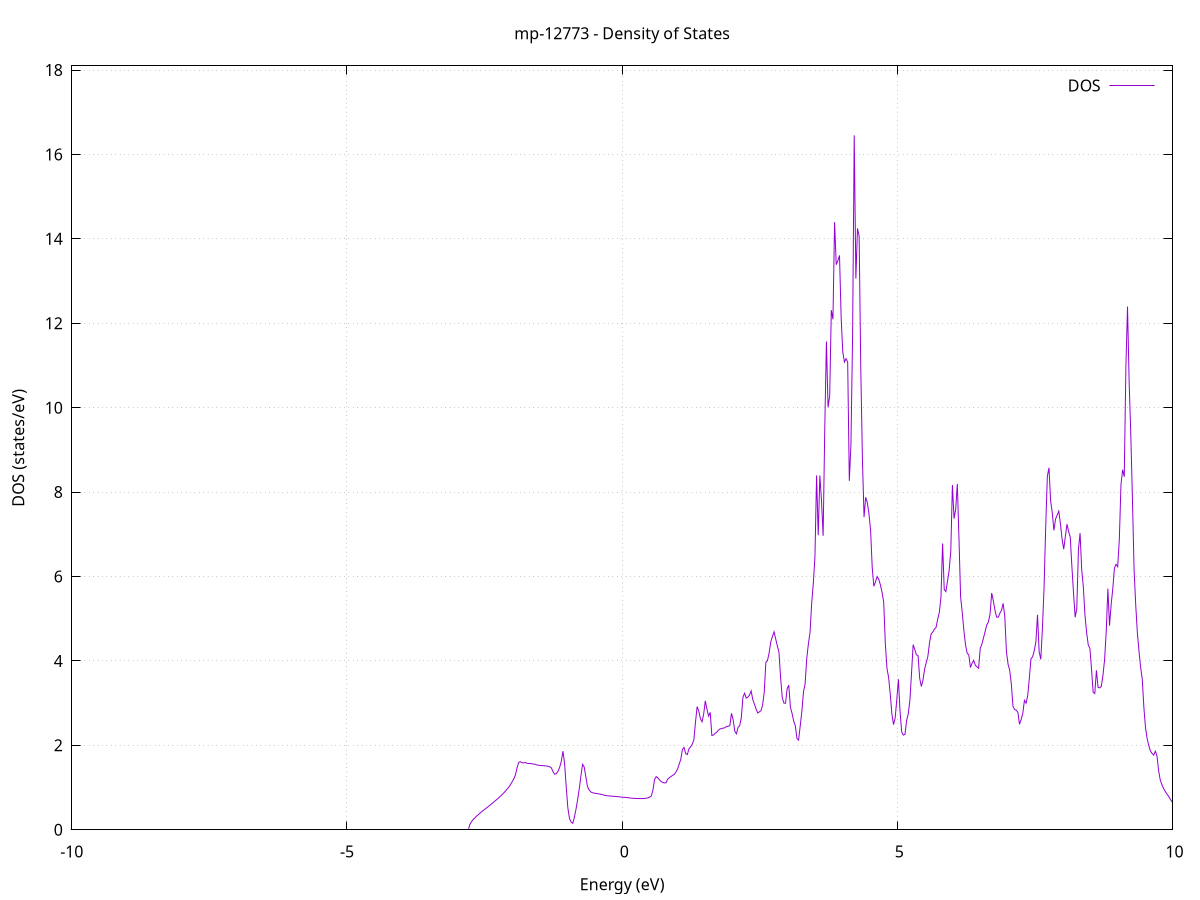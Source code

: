 set title 'mp-12773 - Density of States'
set xlabel 'Energy (eV)'
set ylabel 'DOS (states/eV)'
set grid
set xrange [-10:10]
set yrange [0:18.098]
set xzeroaxis lt -1
set terminal png size 800,600
set output 'mp-12773_dos_gnuplot.png'
plot '-' using 1:2 with lines title 'DOS'
-46.452200 0.000000
-46.422500 0.000000
-46.392700 0.000000
-46.363000 0.000000
-46.333300 0.000000
-46.303500 0.000000
-46.273800 0.000000
-46.244100 0.000000
-46.214300 0.000000
-46.184600 0.000000
-46.154800 0.000000
-46.125100 0.000000
-46.095400 0.000000
-46.065600 0.000000
-46.035900 0.000000
-46.006200 0.000000
-45.976400 0.000000
-45.946700 0.000000
-45.917000 0.000000
-45.887200 0.000000
-45.857500 0.000000
-45.827800 0.000000
-45.798000 0.000000
-45.768300 0.000000
-45.738600 0.000000
-45.708800 0.000000
-45.679100 0.000000
-45.649300 0.000000
-45.619600 0.000000
-45.589900 0.000000
-45.560100 0.000000
-45.530400 0.000000
-45.500700 0.000000
-45.470900 0.000000
-45.441200 0.000000
-45.411500 0.000000
-45.381700 0.000000
-45.352000 0.000000
-45.322300 0.000000
-45.292500 0.000000
-45.262800 0.000000
-45.233000 0.000000
-45.203300 0.000000
-45.173600 0.000000
-45.143800 0.000000
-45.114100 0.000000
-45.084400 0.000000
-45.054600 0.000000
-45.024900 0.000000
-44.995200 0.000000
-44.965400 0.000000
-44.935700 0.000000
-44.906000 0.000000
-44.876200 0.000000
-44.846500 0.000000
-44.816800 0.000000
-44.787000 0.000000
-44.757300 0.000000
-44.727500 0.000000
-44.697800 0.000000
-44.668100 0.000000
-44.638300 0.000000
-44.608600 0.000000
-44.578900 0.000000
-44.549100 0.000000
-44.519400 0.000000
-44.489700 0.000000
-44.459900 0.000000
-44.430200 0.000000
-44.400500 0.000000
-44.370700 0.000000
-44.341000 0.000000
-44.311300 0.000000
-44.281500 0.000000
-44.251800 0.000000
-44.222000 0.000000
-44.192300 0.000000
-44.162600 0.000000
-44.132800 0.000000
-44.103100 0.000000
-44.073400 0.000000
-44.043600 0.000000
-44.013900 0.000000
-43.984200 0.000000
-43.954400 0.000000
-43.924700 0.000000
-43.895000 0.000000
-43.865200 0.000000
-43.835500 0.000000
-43.805700 0.000000
-43.776000 0.000000
-43.746300 9.300600
-43.716500 53.115800
-43.686800 113.266200
-43.657100 62.671200
-43.627300 101.536100
-43.597600 0.000000
-43.567900 0.000000
-43.538100 0.000000
-43.508400 0.000000
-43.478700 0.000000
-43.448900 0.000000
-43.419200 0.000000
-43.389500 0.000000
-43.359700 0.000000
-43.330000 0.000000
-43.300200 0.000000
-43.270500 0.000000
-43.240800 0.000000
-43.211000 0.000000
-43.181300 0.000000
-43.151600 0.000000
-43.121800 0.000000
-43.092100 0.000000
-43.062400 0.000000
-43.032600 0.000000
-43.002900 0.000000
-42.973200 0.000000
-42.943400 0.000000
-42.913700 0.000000
-42.884000 0.000000
-42.854200 0.000000
-42.824500 0.000000
-42.794700 0.000000
-42.765000 0.000000
-42.735300 0.000000
-42.705500 0.000000
-42.675800 0.000000
-42.646100 0.000000
-42.616300 0.000000
-42.586600 0.000000
-42.556900 0.000000
-42.527100 0.000000
-42.497400 0.000000
-42.467700 0.000000
-42.437900 0.000000
-42.408200 0.000000
-42.378400 0.000000
-42.348700 0.000000
-42.319000 0.000000
-42.289200 0.000000
-42.259500 0.000000
-42.229800 0.000000
-42.200000 0.000000
-42.170300 0.000000
-42.140600 0.000000
-42.110800 0.000000
-42.081100 0.000000
-42.051400 0.000000
-42.021600 0.000000
-41.991900 0.000000
-41.962200 0.000000
-41.932400 0.000000
-41.902700 0.000000
-41.872900 0.000000
-41.843200 0.000000
-41.813500 0.000000
-41.783700 0.000000
-41.754000 0.000000
-41.724300 0.000000
-41.694500 0.000000
-41.664800 0.000000
-41.635100 0.000000
-41.605300 0.000000
-41.575600 0.000000
-41.545900 0.000000
-41.516100 0.000000
-41.486400 0.000000
-41.456600 0.000000
-41.426900 0.000000
-41.397200 0.000000
-41.367400 0.000000
-41.337700 0.000000
-41.308000 0.000000
-41.278200 0.000000
-41.248500 0.000000
-41.218800 0.000000
-41.189000 0.000000
-41.159300 0.000000
-41.129600 0.000000
-41.099800 0.000000
-41.070100 0.000000
-41.040400 0.000000
-41.010600 0.000000
-40.980900 0.000000
-40.951100 0.000000
-40.921400 0.000000
-40.891700 0.000000
-40.861900 0.000000
-40.832200 0.000000
-40.802500 0.000000
-40.772700 0.000000
-40.743000 0.000000
-40.713300 0.000000
-40.683500 0.000000
-40.653800 0.000000
-40.624100 0.000000
-40.594300 0.000000
-40.564600 0.000000
-40.534900 0.000000
-40.505100 0.000000
-40.475400 0.000000
-40.445600 0.000000
-40.415900 0.000000
-40.386200 0.000000
-40.356400 0.000000
-40.326700 0.000000
-40.297000 0.000000
-40.267200 0.000000
-40.237500 0.000000
-40.207800 0.000000
-40.178000 0.000000
-40.148300 0.000000
-40.118600 0.000000
-40.088800 0.000000
-40.059100 0.000000
-40.029300 0.000000
-39.999600 0.000000
-39.969900 0.000000
-39.940100 0.000000
-39.910400 0.000000
-39.880700 0.000000
-39.850900 0.000000
-39.821200 0.000000
-39.791500 0.000000
-39.761700 0.000000
-39.732000 0.000000
-39.702300 0.000000
-39.672500 0.000000
-39.642800 0.000000
-39.613100 0.000000
-39.583300 0.000000
-39.553600 0.000000
-39.523800 0.000000
-39.494100 0.000000
-39.464400 0.000000
-39.434600 0.000000
-39.404900 0.000000
-39.375200 0.000000
-39.345400 0.000000
-39.315700 0.000000
-39.286000 0.000000
-39.256200 0.000000
-39.226500 0.000000
-39.196800 0.000000
-39.167000 0.000000
-39.137300 0.000000
-39.107600 0.000000
-39.077800 0.000000
-39.048100 0.000000
-39.018300 0.000000
-38.988600 0.000000
-38.958900 0.000000
-38.929100 0.000000
-38.899400 0.000000
-38.869700 0.000000
-38.839900 0.000000
-38.810200 0.000000
-38.780500 0.000000
-38.750700 0.000000
-38.721000 0.000000
-38.691300 0.000000
-38.661500 0.000000
-38.631800 0.000000
-38.602000 0.000000
-38.572300 0.000000
-38.542600 0.000000
-38.512800 0.000000
-38.483100 0.000000
-38.453400 0.000000
-38.423600 0.000000
-38.393900 0.000000
-38.364200 0.000000
-38.334400 0.000000
-38.304700 0.000000
-38.275000 0.000000
-38.245200 0.000000
-38.215500 0.000000
-38.185800 0.000000
-38.156000 0.000000
-38.126300 0.000000
-38.096500 0.000000
-38.066800 0.000000
-38.037100 0.000000
-38.007300 0.000000
-37.977600 0.000000
-37.947900 0.000000
-37.918100 0.000000
-37.888400 0.000000
-37.858700 0.000000
-37.828900 0.000000
-37.799200 0.000000
-37.769500 0.000000
-37.739700 0.000000
-37.710000 0.000000
-37.680200 0.000000
-37.650500 0.000000
-37.620800 0.000000
-37.591000 0.000000
-37.561300 0.000000
-37.531600 0.000000
-37.501800 0.000000
-37.472100 0.000000
-37.442400 0.000000
-37.412600 0.000000
-37.382900 0.000000
-37.353200 0.000000
-37.323400 0.000000
-37.293700 0.000000
-37.264000 0.000000
-37.234200 0.000000
-37.204500 0.000000
-37.174700 0.000000
-37.145000 0.000000
-37.115300 0.000000
-37.085500 0.000000
-37.055800 0.000000
-37.026100 0.000000
-36.996300 0.000000
-36.966600 0.000000
-36.936900 0.000000
-36.907100 0.000000
-36.877400 0.000000
-36.847700 0.000000
-36.817900 0.000000
-36.788200 0.000000
-36.758500 0.000000
-36.728700 0.000000
-36.699000 0.000000
-36.669200 0.000000
-36.639500 0.000000
-36.609800 0.000000
-36.580000 0.000000
-36.550300 0.000000
-36.520600 0.000000
-36.490800 0.000000
-36.461100 0.000000
-36.431400 0.000000
-36.401600 0.000000
-36.371900 0.000000
-36.342200 0.000000
-36.312400 0.000000
-36.282700 0.000000
-36.252900 0.000000
-36.223200 0.000000
-36.193500 0.000000
-36.163700 0.000000
-36.134000 0.000000
-36.104300 0.000000
-36.074500 0.000000
-36.044800 0.000000
-36.015100 0.000000
-35.985300 0.000000
-35.955600 0.000000
-35.925900 0.000000
-35.896100 0.000000
-35.866400 0.000000
-35.836700 0.000000
-35.806900 0.000000
-35.777200 0.000000
-35.747400 0.000000
-35.717700 0.000000
-35.688000 0.000000
-35.658200 0.000000
-35.628500 0.000000
-35.598800 0.000000
-35.569000 0.000000
-35.539300 0.000000
-35.509600 0.000000
-35.479800 0.000000
-35.450100 0.000000
-35.420400 0.000000
-35.390600 0.000000
-35.360900 0.000000
-35.331200 0.000000
-35.301400 0.000000
-35.271700 0.000000
-35.241900 0.000000
-35.212200 0.000000
-35.182500 0.000000
-35.152700 0.000000
-35.123000 0.000000
-35.093300 0.000000
-35.063500 0.000000
-35.033800 0.000000
-35.004100 0.000000
-34.974300 0.000000
-34.944600 0.000000
-34.914900 0.000000
-34.885100 0.000000
-34.855400 0.000000
-34.825600 0.000000
-34.795900 0.000000
-34.766200 0.000000
-34.736400 0.000000
-34.706700 0.000000
-34.677000 0.000000
-34.647200 0.000000
-34.617500 0.000000
-34.587800 0.000000
-34.558000 0.000000
-34.528300 0.000000
-34.498600 0.000000
-34.468800 0.000000
-34.439100 0.000000
-34.409400 0.000000
-34.379600 0.000000
-34.349900 0.000000
-34.320100 0.000000
-34.290400 0.000000
-34.260700 0.000000
-34.230900 0.000000
-34.201200 0.000000
-34.171500 0.000000
-34.141700 0.000000
-34.112000 0.000000
-34.082300 0.000000
-34.052500 0.000000
-34.022800 0.000000
-33.993100 0.000000
-33.963300 0.000000
-33.933600 0.000000
-33.903900 0.000000
-33.874100 0.000000
-33.844400 0.000000
-33.814600 0.000000
-33.784900 0.000000
-33.755200 0.000000
-33.725400 0.000000
-33.695700 0.000000
-33.666000 0.000000
-33.636200 0.000000
-33.606500 0.000000
-33.576800 0.000000
-33.547000 0.000000
-33.517300 0.000000
-33.487600 0.000000
-33.457800 0.000000
-33.428100 0.000000
-33.398300 0.000000
-33.368600 0.000000
-33.338900 0.000000
-33.309100 0.000000
-33.279400 0.000000
-33.249700 0.000000
-33.219900 0.000000
-33.190200 0.000000
-33.160500 0.000000
-33.130700 0.000000
-33.101000 0.000000
-33.071300 0.000000
-33.041500 0.000000
-33.011800 0.000000
-32.982100 0.000000
-32.952300 0.000000
-32.922600 0.000000
-32.892800 0.000000
-32.863100 0.000000
-32.833400 0.000000
-32.803600 0.000000
-32.773900 0.000000
-32.744200 0.000000
-32.714400 0.000000
-32.684700 0.000000
-32.655000 0.000000
-32.625200 0.000000
-32.595500 0.000000
-32.565800 0.000000
-32.536000 0.000000
-32.506300 0.000000
-32.476500 0.000000
-32.446800 0.000000
-32.417100 0.000000
-32.387300 0.000000
-32.357600 0.000000
-32.327900 0.000000
-32.298100 0.000000
-32.268400 0.000000
-32.238700 0.000000
-32.208900 0.000000
-32.179200 0.000000
-32.149500 0.000000
-32.119700 0.000000
-32.090000 0.000000
-32.060300 0.000000
-32.030500 0.000000
-32.000800 0.000000
-31.971000 0.000000
-31.941300 0.000000
-31.911600 0.000000
-31.881800 0.000000
-31.852100 0.000000
-31.822400 0.000000
-31.792600 0.000000
-31.762900 0.000000
-31.733200 0.000000
-31.703400 0.000000
-31.673700 0.000000
-31.644000 0.000000
-31.614200 0.000000
-31.584500 0.000000
-31.554800 0.000000
-31.525000 0.000000
-31.495300 0.000000
-31.465500 0.000000
-31.435800 0.000000
-31.406100 0.000000
-31.376300 0.000000
-31.346600 0.000000
-31.316900 0.000000
-31.287100 0.000000
-31.257400 0.000000
-31.227700 0.000000
-31.197900 0.000000
-31.168200 0.000000
-31.138500 0.000000
-31.108700 0.000000
-31.079000 0.000000
-31.049200 0.000000
-31.019500 0.000000
-30.989800 0.000000
-30.960000 0.000000
-30.930300 0.000000
-30.900600 0.000000
-30.870800 0.000000
-30.841100 0.000000
-30.811400 0.000000
-30.781600 0.000000
-30.751900 0.000000
-30.722200 0.000000
-30.692400 0.000000
-30.662700 0.000000
-30.633000 0.000000
-30.603200 0.000000
-30.573500 0.000000
-30.543700 0.000000
-30.514000 0.000000
-30.484300 0.000000
-30.454500 0.000000
-30.424800 0.000000
-30.395100 0.000000
-30.365300 0.000000
-30.335600 0.000000
-30.305900 0.000000
-30.276100 0.000000
-30.246400 0.000000
-30.216700 0.000000
-30.186900 0.000000
-30.157200 0.000000
-30.127500 0.000000
-30.097700 0.000000
-30.068000 0.000000
-30.038200 0.000000
-30.008500 0.000000
-29.978800 0.000000
-29.949000 0.000000
-29.919300 0.000000
-29.889600 0.000000
-29.859800 0.000000
-29.830100 0.000000
-29.800400 0.000000
-29.770600 0.000000
-29.740900 0.000000
-29.711200 0.000000
-29.681400 0.000000
-29.651700 0.000000
-29.621900 0.000000
-29.592200 0.000000
-29.562500 0.000000
-29.532700 0.000000
-29.503000 0.000000
-29.473300 0.000000
-29.443500 0.000000
-29.413800 0.000000
-29.384100 0.000000
-29.354300 0.000000
-29.324600 0.000000
-29.294900 0.000000
-29.265100 0.000000
-29.235400 0.000000
-29.205700 0.000000
-29.175900 0.000000
-29.146200 0.000000
-29.116400 0.000000
-29.086700 0.000000
-29.057000 0.000000
-29.027200 0.000000
-28.997500 0.000000
-28.967800 0.000000
-28.938000 0.000000
-28.908300 0.000000
-28.878600 0.000000
-28.848800 0.000000
-28.819100 0.000000
-28.789400 0.000000
-28.759600 0.000000
-28.729900 0.000000
-28.700100 0.000000
-28.670400 0.000000
-28.640700 0.000000
-28.610900 0.000000
-28.581200 0.000000
-28.551500 0.000000
-28.521700 0.000000
-28.492000 0.000000
-28.462300 0.000000
-28.432500 0.000000
-28.402800 0.000000
-28.373100 0.000000
-28.343300 0.000000
-28.313600 0.000000
-28.283900 0.000000
-28.254100 0.000000
-28.224400 0.000000
-28.194600 0.000000
-28.164900 0.000000
-28.135200 0.000000
-28.105400 0.000000
-28.075700 0.000000
-28.046000 0.000000
-28.016200 0.000000
-27.986500 0.000000
-27.956800 0.000000
-27.927000 0.000000
-27.897300 0.000000
-27.867600 0.000000
-27.837800 0.000000
-27.808100 0.000000
-27.778400 0.000000
-27.748600 0.000000
-27.718900 0.000000
-27.689100 0.000000
-27.659400 0.000000
-27.629700 0.000000
-27.599900 0.000000
-27.570200 0.000000
-27.540500 0.000000
-27.510700 0.000000
-27.481000 0.000000
-27.451300 0.000000
-27.421500 0.000000
-27.391800 0.000000
-27.362100 0.000000
-27.332300 0.000000
-27.302600 0.000000
-27.272800 0.000000
-27.243100 0.000000
-27.213400 0.000000
-27.183600 0.000000
-27.153900 0.000000
-27.124200 0.000000
-27.094400 0.000000
-27.064700 0.000000
-27.035000 0.000000
-27.005200 0.000000
-26.975500 0.000000
-26.945800 0.000000
-26.916000 0.000000
-26.886300 0.000000
-26.856600 0.000000
-26.826800 0.000000
-26.797100 0.000000
-26.767300 0.000000
-26.737600 0.000000
-26.707900 0.000000
-26.678100 0.000000
-26.648400 0.000000
-26.618700 0.000000
-26.588900 0.000000
-26.559200 0.000000
-26.529500 0.000000
-26.499700 0.000000
-26.470000 0.000000
-26.440300 0.000000
-26.410500 0.000000
-26.380800 0.000000
-26.351100 0.000000
-26.321300 0.000000
-26.291600 0.000000
-26.261800 0.000000
-26.232100 0.000000
-26.202400 0.000000
-26.172600 0.000000
-26.142900 0.000000
-26.113200 0.000000
-26.083400 0.000000
-26.053700 0.000000
-26.024000 0.000000
-25.994200 0.000000
-25.964500 0.000000
-25.934800 0.000000
-25.905000 0.000000
-25.875300 0.000000
-25.845500 0.000000
-25.815800 0.000000
-25.786100 0.000000
-25.756300 0.000000
-25.726600 0.000000
-25.696900 0.000000
-25.667100 0.000000
-25.637400 0.000000
-25.607700 0.000000
-25.577900 0.000000
-25.548200 0.000000
-25.518500 0.000000
-25.488700 0.000000
-25.459000 0.000000
-25.429300 0.000000
-25.399500 0.000000
-25.369800 0.000000
-25.340000 0.000000
-25.310300 0.000000
-25.280600 0.000000
-25.250800 0.000000
-25.221100 0.000000
-25.191400 0.000000
-25.161600 0.000000
-25.131900 0.000000
-25.102200 0.000000
-25.072400 0.000000
-25.042700 0.000000
-25.013000 0.000000
-24.983200 0.000000
-24.953500 0.000000
-24.923700 0.000000
-24.894000 0.000000
-24.864300 0.000000
-24.834500 0.000000
-24.804800 0.000000
-24.775100 0.000000
-24.745300 0.000000
-24.715600 0.000000
-24.685900 0.000000
-24.656100 0.000000
-24.626400 0.000000
-24.596700 0.000000
-24.566900 0.000000
-24.537200 0.000000
-24.507500 0.000000
-24.477700 0.000000
-24.448000 0.000000
-24.418200 0.000000
-24.388500 0.000000
-24.358800 0.000000
-24.329000 0.000000
-24.299300 0.000000
-24.269600 0.000000
-24.239800 0.000000
-24.210100 0.000000
-24.180400 0.000000
-24.150600 0.000000
-24.120900 0.000000
-24.091200 0.000000
-24.061400 0.000000
-24.031700 0.000000
-24.002000 0.000000
-23.972200 0.000000
-23.942500 0.000000
-23.912700 0.000000
-23.883000 0.000000
-23.853300 0.000000
-23.823500 0.000000
-23.793800 0.000000
-23.764100 0.000000
-23.734300 0.000000
-23.704600 0.000000
-23.674900 0.000000
-23.645100 0.000000
-23.615400 0.000000
-23.585700 0.000000
-23.555900 0.000000
-23.526200 0.000000
-23.496400 0.000000
-23.466700 0.000000
-23.437000 0.000000
-23.407200 0.000000
-23.377500 0.000000
-23.347800 0.000000
-23.318000 0.000000
-23.288300 0.000000
-23.258600 0.000000
-23.228800 0.000000
-23.199100 0.000000
-23.169400 0.000000
-23.139600 0.000000
-23.109900 0.000000
-23.080200 0.000000
-23.050400 0.000000
-23.020700 0.000000
-22.990900 0.000000
-22.961200 0.000000
-22.931500 0.000000
-22.901700 0.000000
-22.872000 0.000000
-22.842300 0.000000
-22.812500 0.000000
-22.782800 0.000000
-22.753100 0.000000
-22.723300 0.000000
-22.693600 0.000000
-22.663900 0.000000
-22.634100 0.000000
-22.604400 0.000000
-22.574700 0.000000
-22.544900 0.000000
-22.515200 0.000000
-22.485400 0.000000
-22.455700 0.000000
-22.426000 0.000000
-22.396200 0.000000
-22.366500 0.000000
-22.336800 0.000000
-22.307000 0.000000
-22.277300 0.000000
-22.247600 0.000000
-22.217800 6.589000
-22.188100 22.133400
-22.158400 46.079500
-22.128600 19.558700
-22.098900 14.454100
-22.069100 15.214100
-22.039400 13.872200
-22.009700 15.394500
-21.979900 14.691700
-21.950200 51.533000
-21.920500 39.886700
-21.890700 16.773700
-21.861000 29.610000
-21.831300 65.674600
-21.801500 40.100200
-21.771800 62.481500
-21.742100 55.009100
-21.712300 27.418400
-21.682600 34.543400
-21.652900 37.169900
-21.623100 15.589500
-21.593400 13.850100
-21.563600 24.623100
-21.533900 95.263100
-21.504200 37.938600
-21.474400 0.000000
-21.444700 0.000000
-21.415000 0.000000
-21.385200 0.000000
-21.355500 0.000000
-21.325800 0.000000
-21.296000 0.000000
-21.266300 0.000000
-21.236600 0.000000
-21.206800 0.000000
-21.177100 0.000000
-21.147300 0.000000
-21.117600 0.000000
-21.087900 0.000000
-21.058100 0.000000
-21.028400 0.000000
-20.998700 0.000000
-20.968900 0.000000
-20.939200 0.000000
-20.909500 0.000000
-20.879700 0.000000
-20.850000 0.000000
-20.820300 0.000000
-20.790500 0.000000
-20.760800 0.000000
-20.731100 0.000000
-20.701300 0.000000
-20.671600 0.000000
-20.641800 0.000000
-20.612100 0.000000
-20.582400 0.000000
-20.552600 0.000000
-20.522900 0.000000
-20.493200 0.000000
-20.463400 0.000000
-20.433700 0.000000
-20.404000 0.000000
-20.374200 0.000000
-20.344500 0.000000
-20.314800 0.000000
-20.285000 0.000000
-20.255300 0.000000
-20.225600 0.000000
-20.195800 0.000000
-20.166100 0.000000
-20.136300 0.000000
-20.106600 0.000000
-20.076900 0.000000
-20.047100 0.000000
-20.017400 0.000000
-19.987700 0.000000
-19.957900 0.000000
-19.928200 0.000000
-19.898500 0.000000
-19.868700 0.000000
-19.839000 0.000000
-19.809300 0.000000
-19.779500 0.000000
-19.749800 0.000000
-19.720000 0.000000
-19.690300 0.000000
-19.660600 0.000000
-19.630800 0.000000
-19.601100 0.000000
-19.571400 0.000000
-19.541600 0.000000
-19.511900 0.000000
-19.482200 0.000000
-19.452400 0.000000
-19.422700 0.000000
-19.393000 0.000000
-19.363200 0.000000
-19.333500 0.000000
-19.303800 0.000000
-19.274000 0.000000
-19.244300 0.000000
-19.214500 0.000000
-19.184800 0.000000
-19.155100 0.000000
-19.125300 0.000000
-19.095600 0.000000
-19.065900 0.000000
-19.036100 0.000000
-19.006400 0.000000
-18.976700 0.000000
-18.946900 0.000000
-18.917200 0.000000
-18.887500 0.000000
-18.857700 0.000000
-18.828000 0.000000
-18.798300 0.000000
-18.768500 0.000000
-18.738800 0.000000
-18.709000 0.000000
-18.679300 0.000000
-18.649600 0.000000
-18.619800 0.000000
-18.590100 0.000000
-18.560400 0.000000
-18.530600 0.000000
-18.500900 0.000000
-18.471200 0.000000
-18.441400 0.000000
-18.411700 0.000000
-18.382000 0.000000
-18.352200 0.000000
-18.322500 0.000000
-18.292700 0.000000
-18.263000 0.000000
-18.233300 0.000000
-18.203500 0.000000
-18.173800 0.000000
-18.144100 0.000000
-18.114300 0.000000
-18.084600 0.000000
-18.054900 0.000000
-18.025100 0.000000
-17.995400 0.000000
-17.965700 0.000000
-17.935900 0.000000
-17.906200 0.000000
-17.876500 0.000000
-17.846700 0.000000
-17.817000 0.000000
-17.787200 0.000000
-17.757500 0.000000
-17.727800 0.000000
-17.698000 0.000000
-17.668300 0.000000
-17.638600 0.000000
-17.608800 0.000000
-17.579100 0.000000
-17.549400 0.000000
-17.519600 0.000000
-17.489900 0.000000
-17.460200 0.000000
-17.430400 0.000000
-17.400700 0.000000
-17.371000 0.000000
-17.341200 0.000000
-17.311500 0.000000
-17.281700 0.000000
-17.252000 0.000000
-17.222300 0.000000
-17.192500 0.000000
-17.162800 0.000000
-17.133100 0.000000
-17.103300 0.000000
-17.073600 0.000000
-17.043900 0.000000
-17.014100 0.000000
-16.984400 0.000000
-16.954700 0.000000
-16.924900 0.000000
-16.895200 0.000000
-16.865400 0.000000
-16.835700 0.000000
-16.806000 0.000000
-16.776200 0.000000
-16.746500 0.000000
-16.716800 0.000000
-16.687000 0.000000
-16.657300 0.000000
-16.627600 0.000000
-16.597800 0.000000
-16.568100 0.000000
-16.538400 0.000000
-16.508600 0.000000
-16.478900 0.000000
-16.449200 0.000000
-16.419400 0.000000
-16.389700 0.000000
-16.359900 0.000000
-16.330200 0.000000
-16.300500 0.000000
-16.270700 0.000000
-16.241000 0.000000
-16.211300 0.000000
-16.181500 0.000000
-16.151800 0.000000
-16.122100 0.000000
-16.092300 0.000000
-16.062600 0.000000
-16.032900 0.000000
-16.003100 0.000000
-15.973400 0.000000
-15.943600 0.000000
-15.913900 0.000000
-15.884200 0.000000
-15.854400 0.000000
-15.824700 0.000000
-15.795000 0.000000
-15.765200 0.000000
-15.735500 0.000000
-15.705800 0.000000
-15.676000 0.000000
-15.646300 0.000000
-15.616600 0.000000
-15.586800 0.000000
-15.557100 0.000000
-15.527400 0.000000
-15.497600 0.000000
-15.467900 0.000000
-15.438100 0.000000
-15.408400 0.000000
-15.378700 0.000000
-15.348900 0.000000
-15.319200 0.000000
-15.289500 0.000000
-15.259700 0.000000
-15.230000 0.000000
-15.200300 0.000000
-15.170500 0.000000
-15.140800 0.000000
-15.111100 0.000000
-15.081300 0.000000
-15.051600 0.000000
-15.021900 0.000000
-14.992100 0.000000
-14.962400 0.000000
-14.932600 0.000000
-14.902900 0.000000
-14.873200 0.000000
-14.843400 0.000000
-14.813700 0.000000
-14.784000 0.000000
-14.754200 0.000000
-14.724500 0.000000
-14.694800 0.000000
-14.665000 0.000000
-14.635300 0.000000
-14.605600 0.000000
-14.575800 0.000000
-14.546100 0.000000
-14.516300 0.000000
-14.486600 0.000000
-14.456900 0.000000
-14.427100 0.000000
-14.397400 0.000000
-14.367700 0.000000
-14.337900 0.000000
-14.308200 0.000000
-14.278500 0.000000
-14.248700 0.000000
-14.219000 0.000000
-14.189300 0.000000
-14.159500 0.000000
-14.129800 0.000000
-14.100100 0.000000
-14.070300 0.000000
-14.040600 0.000000
-14.010800 0.000000
-13.981100 0.000000
-13.951400 0.000000
-13.921600 0.000000
-13.891900 0.000000
-13.862200 0.000000
-13.832400 0.000000
-13.802700 0.000000
-13.773000 0.000000
-13.743200 0.000000
-13.713500 0.000000
-13.683800 0.000000
-13.654000 0.000000
-13.624300 0.000000
-13.594600 0.000000
-13.564800 0.000000
-13.535100 0.000000
-13.505300 0.000000
-13.475600 0.000000
-13.445900 0.000000
-13.416100 0.000000
-13.386400 0.000000
-13.356700 0.000000
-13.326900 0.000000
-13.297200 0.000000
-13.267500 0.000000
-13.237700 0.000000
-13.208000 0.000000
-13.178300 0.000000
-13.148500 0.000000
-13.118800 0.000000
-13.089000 0.000000
-13.059300 0.000000
-13.029600 0.000000
-12.999800 0.000000
-12.970100 0.000000
-12.940400 0.000000
-12.910600 0.000000
-12.880900 0.000000
-12.851200 0.000000
-12.821400 0.000000
-12.791700 0.000000
-12.762000 0.000000
-12.732200 0.000000
-12.702500 0.000000
-12.672800 0.000000
-12.643000 0.000000
-12.613300 0.000000
-12.583500 0.000000
-12.553800 0.000000
-12.524100 0.000000
-12.494300 0.000000
-12.464600 0.000000
-12.434900 0.000000
-12.405100 0.000000
-12.375400 0.000000
-12.345700 0.000000
-12.315900 0.000000
-12.286200 0.000000
-12.256500 0.000000
-12.226700 0.000000
-12.197000 0.000000
-12.167200 0.000000
-12.137500 0.000000
-12.107800 0.000000
-12.078000 0.000000
-12.048300 0.000000
-12.018600 0.000000
-11.988800 0.000000
-11.959100 0.000000
-11.929400 0.000000
-11.899600 0.000000
-11.869900 0.000000
-11.840200 0.000000
-11.810400 0.000000
-11.780700 0.000000
-11.751000 0.000000
-11.721200 0.000000
-11.691500 0.000000
-11.661700 0.000000
-11.632000 0.000000
-11.602300 0.000000
-11.572500 0.000000
-11.542800 0.000000
-11.513100 0.000000
-11.483300 0.000000
-11.453600 0.000000
-11.423900 0.000000
-11.394100 0.000000
-11.364400 0.000000
-11.334700 0.000000
-11.304900 0.000000
-11.275200 0.000000
-11.245500 0.000000
-11.215700 0.000000
-11.186000 0.000000
-11.156200 0.000000
-11.126500 0.000000
-11.096800 0.000000
-11.067000 0.000000
-11.037300 0.000000
-11.007600 0.000000
-10.977800 0.000000
-10.948100 0.000000
-10.918400 0.000000
-10.888600 0.000000
-10.858900 0.000000
-10.829200 0.000000
-10.799400 0.000000
-10.769700 0.000000
-10.739900 0.000000
-10.710200 0.000000
-10.680500 0.000000
-10.650700 0.000000
-10.621000 0.000000
-10.591300 0.000000
-10.561500 0.000000
-10.531800 0.000000
-10.502100 0.000000
-10.472300 0.000000
-10.442600 0.000000
-10.412900 0.000000
-10.383100 0.000000
-10.353400 0.000000
-10.323700 0.000000
-10.293900 0.000000
-10.264200 0.000000
-10.234400 0.000000
-10.204700 0.000000
-10.175000 0.000000
-10.145200 0.000000
-10.115500 0.000000
-10.085800 0.000000
-10.056000 0.000000
-10.026300 0.000000
-9.996600 0.000000
-9.966800 0.000000
-9.937100 0.000000
-9.907400 0.000000
-9.877600 0.000000
-9.847900 0.000000
-9.818200 0.000000
-9.788400 0.000000
-9.758700 0.000000
-9.728900 0.000000
-9.699200 0.000000
-9.669500 0.000000
-9.639700 0.000000
-9.610000 0.000000
-9.580300 0.000000
-9.550500 0.000000
-9.520800 0.000000
-9.491100 0.000000
-9.461300 0.000000
-9.431600 0.000000
-9.401900 0.000000
-9.372100 0.000000
-9.342400 0.000000
-9.312600 0.000000
-9.282900 0.000000
-9.253200 0.000000
-9.223400 0.000000
-9.193700 0.000000
-9.164000 0.000000
-9.134200 0.000000
-9.104500 0.000000
-9.074800 0.000000
-9.045000 0.000000
-9.015300 0.000000
-8.985600 0.000000
-8.955800 0.000000
-8.926100 0.000000
-8.896400 0.000000
-8.866600 0.000000
-8.836900 0.000000
-8.807100 0.000000
-8.777400 0.000000
-8.747700 0.000000
-8.717900 0.000000
-8.688200 0.000000
-8.658500 0.000000
-8.628700 0.000000
-8.599000 0.000000
-8.569300 0.000000
-8.539500 0.000000
-8.509800 0.000000
-8.480100 0.000000
-8.450300 0.000000
-8.420600 0.000000
-8.390800 0.000000
-8.361100 0.000000
-8.331400 0.000000
-8.301600 0.000000
-8.271900 0.000000
-8.242200 0.000000
-8.212400 0.000000
-8.182700 0.000000
-8.153000 0.000000
-8.123200 0.000000
-8.093500 0.000000
-8.063800 0.000000
-8.034000 0.000000
-8.004300 0.000000
-7.974600 0.000000
-7.944800 0.000000
-7.915100 0.000000
-7.885300 0.000000
-7.855600 0.000000
-7.825900 0.000000
-7.796100 0.000000
-7.766400 0.000000
-7.736700 0.000000
-7.706900 0.000000
-7.677200 0.000000
-7.647500 0.000000
-7.617700 0.000000
-7.588000 0.000000
-7.558300 0.000000
-7.528500 0.000000
-7.498800 0.000000
-7.469100 0.000000
-7.439300 0.000000
-7.409600 0.000000
-7.379800 0.000000
-7.350100 0.000000
-7.320400 0.000000
-7.290600 0.000000
-7.260900 0.000000
-7.231200 0.000000
-7.201400 0.000000
-7.171700 0.000000
-7.142000 0.000000
-7.112200 0.000000
-7.082500 0.000000
-7.052800 0.000000
-7.023000 0.000000
-6.993300 0.000000
-6.963500 0.000000
-6.933800 0.000000
-6.904100 0.000000
-6.874300 0.000000
-6.844600 0.000000
-6.814900 0.000000
-6.785100 0.000000
-6.755400 0.000000
-6.725700 0.000000
-6.695900 0.000000
-6.666200 0.000000
-6.636500 0.000000
-6.606700 0.000000
-6.577000 0.000000
-6.547300 0.000000
-6.517500 0.000000
-6.487800 0.000000
-6.458000 0.000000
-6.428300 0.000000
-6.398600 0.000000
-6.368800 0.000000
-6.339100 0.000000
-6.309400 0.000000
-6.279600 0.000000
-6.249900 0.000000
-6.220200 0.000000
-6.190400 0.000000
-6.160700 0.000000
-6.131000 0.000000
-6.101200 0.000000
-6.071500 0.000000
-6.041800 0.000000
-6.012000 0.000000
-5.982300 0.000000
-5.952500 0.000000
-5.922800 0.000000
-5.893100 0.000000
-5.863300 0.000000
-5.833600 0.000000
-5.803900 0.000000
-5.774100 0.000000
-5.744400 0.000000
-5.714700 0.000000
-5.684900 0.000000
-5.655200 0.000000
-5.625500 0.000000
-5.595700 0.000000
-5.566000 0.000000
-5.536200 0.000000
-5.506500 0.000000
-5.476800 0.000000
-5.447000 0.000000
-5.417300 0.000000
-5.387600 0.000000
-5.357800 0.000000
-5.328100 0.000000
-5.298400 0.000000
-5.268600 0.000000
-5.238900 0.000000
-5.209200 0.000000
-5.179400 0.000000
-5.149700 0.000000
-5.120000 0.000000
-5.090200 0.000000
-5.060500 0.000000
-5.030700 0.000000
-5.001000 0.000000
-4.971300 0.000000
-4.941500 0.000000
-4.911800 0.000000
-4.882100 0.000000
-4.852300 0.000000
-4.822600 0.000000
-4.792900 0.000000
-4.763100 0.000000
-4.733400 0.000000
-4.703700 0.000000
-4.673900 0.000000
-4.644200 0.000000
-4.614500 0.000000
-4.584700 0.000000
-4.555000 0.000000
-4.525200 0.000000
-4.495500 0.000000
-4.465800 0.000000
-4.436000 0.000000
-4.406300 0.000000
-4.376600 0.000000
-4.346800 0.000000
-4.317100 0.000000
-4.287400 0.000000
-4.257600 0.000000
-4.227900 0.000000
-4.198200 0.000000
-4.168400 0.000000
-4.138700 0.000000
-4.108900 0.000000
-4.079200 0.000000
-4.049500 0.000000
-4.019700 0.000000
-3.990000 0.000000
-3.960300 0.000000
-3.930500 0.000000
-3.900800 0.000000
-3.871100 0.000000
-3.841300 0.000000
-3.811600 0.000000
-3.781900 0.000000
-3.752100 0.000000
-3.722400 0.000000
-3.692700 0.000000
-3.662900 0.000000
-3.633200 0.000000
-3.603400 0.000000
-3.573700 0.000000
-3.544000 0.000000
-3.514200 0.000000
-3.484500 0.000000
-3.454800 0.000000
-3.425000 0.000000
-3.395300 0.000000
-3.365600 0.000000
-3.335800 0.000000
-3.306100 0.000000
-3.276400 0.000000
-3.246600 0.000000
-3.216900 0.000000
-3.187100 0.000000
-3.157400 0.000000
-3.127700 0.000000
-3.097900 0.000000
-3.068200 0.000000
-3.038500 0.000000
-3.008700 0.000000
-2.979000 0.000000
-2.949300 0.000000
-2.919500 0.000000
-2.889800 0.000000
-2.860100 0.000000
-2.830300 0.000000
-2.800600 0.000000
-2.770900 0.118000
-2.741100 0.182200
-2.711400 0.238200
-2.681600 0.275300
-2.651900 0.315400
-2.622200 0.346900
-2.592400 0.383800
-2.562700 0.416400
-2.533000 0.447900
-2.503200 0.479400
-2.473500 0.508300
-2.443800 0.537600
-2.414000 0.569400
-2.384300 0.602000
-2.354600 0.633100
-2.324800 0.665600
-2.295100 0.698000
-2.265400 0.730900
-2.235600 0.765500
-2.205900 0.801700
-2.176100 0.839000
-2.146400 0.879500
-2.116700 0.922200
-2.086900 0.966900
-2.057200 1.015600
-2.027500 1.075100
-1.997700 1.139700
-1.968000 1.210500
-1.938300 1.303600
-1.908500 1.475100
-1.878800 1.597700
-1.849100 1.611700
-1.819300 1.586900
-1.789600 1.586800
-1.759800 1.593100
-1.730100 1.575500
-1.700400 1.561300
-1.670600 1.561300
-1.640900 1.561900
-1.611200 1.559000
-1.581400 1.551900
-1.551700 1.536600
-1.522000 1.528700
-1.492200 1.525200
-1.462500 1.521300
-1.432800 1.518300
-1.403000 1.514000
-1.373300 1.511700
-1.343600 1.502700
-1.313800 1.491300
-1.284100 1.462800
-1.254300 1.369900
-1.224600 1.316200
-1.194900 1.330900
-1.165100 1.388100
-1.135400 1.479000
-1.105700 1.620500
-1.075900 1.861400
-1.046200 1.575900
-1.016500 1.022300
-0.986700 0.520200
-0.957000 0.269400
-0.927300 0.180900
-0.897500 0.152400
-0.867800 0.300000
-0.838100 0.489400
-0.808300 0.718400
-0.778600 0.979600
-0.748800 1.281400
-0.719100 1.550900
-0.689400 1.485800
-0.659600 1.258600
-0.629900 1.025500
-0.600200 0.943400
-0.570400 0.897900
-0.540700 0.879100
-0.511000 0.868600
-0.481200 0.861400
-0.451500 0.855500
-0.421800 0.849500
-0.392000 0.842700
-0.362300 0.834500
-0.332500 0.822700
-0.302800 0.812200
-0.273100 0.805900
-0.243300 0.802400
-0.213600 0.799200
-0.183900 0.796000
-0.154100 0.792700
-0.124400 0.789400
-0.094700 0.785800
-0.064900 0.782100
-0.035200 0.778000
-0.005500 0.773400
0.024300 0.769400
0.054000 0.767400
0.083700 0.764100
0.113500 0.757400
0.143200 0.752700
0.173000 0.749000
0.202700 0.745700
0.232400 0.742800
0.262200 0.741400
0.291900 0.740400
0.321600 0.739200
0.351400 0.738600
0.381100 0.740300
0.410800 0.743000
0.440600 0.747900
0.470300 0.756700
0.500000 0.772500
0.529800 0.800600
0.559500 0.936500
0.589300 1.193100
0.619000 1.260500
0.648700 1.231600
0.678500 1.182400
0.708200 1.142900
0.737900 1.122200
0.767700 1.111100
0.797400 1.112100
0.827100 1.197200
0.856900 1.235200
0.886600 1.260800
0.916300 1.288300
0.946100 1.313200
0.975800 1.362200
1.005500 1.433800
1.035300 1.551500
1.065000 1.667600
1.094800 1.901000
1.124500 1.950500
1.154200 1.802500
1.184000 1.781900
1.213700 1.917800
1.243400 1.965900
1.273200 2.024200
1.302900 2.126400
1.332600 2.547100
1.362400 2.918700
1.392100 2.810400
1.421800 2.633700
1.451600 2.557800
1.481300 2.738100
1.511000 3.056100
1.540800 2.856500
1.570500 2.693200
1.600300 2.781600
1.630000 2.233200
1.659700 2.245000
1.689500 2.285600
1.719200 2.311600
1.748900 2.358700
1.778700 2.389100
1.808400 2.397400
1.838100 2.410000
1.867900 2.416700
1.897600 2.449600
1.927300 2.452100
1.957100 2.468900
1.986800 2.758900
2.016600 2.611900
2.046300 2.336300
2.076000 2.271800
2.105800 2.425400
2.135500 2.466300
2.165200 2.656100
2.195000 3.141200
2.224700 3.234400
2.254400 3.119900
2.284200 3.142400
2.313900 3.189100
2.343600 3.292200
2.373400 3.084800
2.403100 2.978400
2.432800 2.863500
2.462600 2.767600
2.492300 2.792400
2.522100 2.821000
2.551800 2.952400
2.581500 3.255300
2.611300 3.968300
2.641000 4.009700
2.670700 4.188900
2.700500 4.452200
2.730200 4.577100
2.759900 4.691100
2.789700 4.523400
2.819400 4.357900
2.849100 4.208000
2.878900 3.609000
2.908600 3.138800
2.938300 3.001900
2.968100 2.997200
2.997800 3.339100
3.027600 3.427400
3.057300 2.905500
3.087000 2.759300
3.116800 2.576500
3.146500 2.462600
3.176200 2.163300
3.206000 2.124800
3.235700 2.460900
3.265400 2.805700
3.295200 3.268900
3.324900 3.459300
3.354600 4.068200
3.384400 4.405200
3.414100 4.681200
3.443900 5.365900
3.473600 5.841300
3.503300 6.470800
3.533100 8.395900
3.562800 6.978700
3.592500 8.392300
3.622300 7.795300
3.652000 6.963900
3.681700 9.502400
3.711500 11.568500
3.741200 10.010400
3.770900 10.278100
3.800700 12.310400
3.830400 12.093900
3.860100 14.395600
3.889900 13.387800
3.919600 13.481000
3.949400 13.607400
3.979100 12.141300
4.008800 11.323700
4.038600 11.081600
4.068300 11.160700
4.098000 11.079300
4.127800 8.266800
4.157500 9.132900
4.187200 11.708900
4.217000 16.453100
4.246700 13.057600
4.276400 14.246500
4.306200 14.064400
4.335900 10.936700
4.365700 8.790400
4.395400 7.407600
4.425100 7.878300
4.454900 7.751300
4.484600 7.488700
4.514300 7.092800
4.544100 6.206700
4.573800 5.769300
4.603500 5.873800
4.633300 5.998700
4.663000 5.931800
4.692700 5.802600
4.722500 5.621800
4.752200 5.399700
4.781900 4.412700
4.811700 3.825600
4.841400 3.611300
4.871200 3.217900
4.900900 2.747800
4.930600 2.491400
4.960400 2.646600
4.990100 3.077100
5.019800 3.565300
5.049600 2.797800
5.079300 2.318900
5.109000 2.243000
5.138800 2.261700
5.168500 2.586100
5.198200 2.745800
5.228000 3.061200
5.257700 3.699600
5.287400 4.385900
5.317200 4.272200
5.346900 4.144000
5.376700 4.126300
5.406400 3.588600
5.436100 3.396900
5.465900 3.541800
5.495600 3.804400
5.525300 3.960000
5.555100 4.108200
5.584800 4.431500
5.614500 4.638900
5.644300 4.684900
5.674000 4.753400
5.703700 4.793400
5.733500 4.988600
5.763200 5.147400
5.793000 5.508800
5.822700 6.782500
5.852400 5.690500
5.882200 5.642800
5.911900 5.890900
5.941600 6.145300
5.971400 6.599000
6.001100 8.167100
6.030800 7.373200
6.060600 7.596700
6.090300 8.194500
6.120000 6.903900
6.149800 5.520000
6.179500 5.145000
6.209200 4.728000
6.239000 4.385600
6.268700 4.184500
6.298500 4.144700
6.328200 3.844000
6.357900 3.943400
6.387700 4.015700
6.417400 3.897900
6.447100 3.861400
6.476900 3.826800
6.506600 4.301700
6.536300 4.394200
6.566100 4.547300
6.595800 4.701000
6.625500 4.853100
6.655300 4.924000
6.685000 5.112200
6.714700 5.609400
6.744500 5.424000
6.774200 5.202600
6.804000 5.040200
6.833700 5.036100
6.863400 5.130600
6.893200 5.199000
6.922900 5.364000
6.952600 5.056700
6.982400 4.217300
7.012100 3.922600
7.041800 3.779400
7.071600 3.454000
7.101300 2.923800
7.131000 2.847200
7.160800 2.834400
7.190500 2.783000
7.220300 2.498400
7.250000 2.614300
7.279700 2.756500
7.309500 3.064500
7.339200 2.998200
7.368900 3.176700
7.398700 3.590100
7.428400 4.055000
7.458100 4.095800
7.487900 4.242300
7.517600 4.448800
7.547300 5.092200
7.577100 4.220200
7.606800 4.036600
7.636500 4.772900
7.666300 5.737600
7.696000 7.172300
7.725800 8.372000
7.755500 8.576100
7.785200 7.793000
7.815000 7.519900
7.844700 7.093100
7.874400 7.356100
7.904200 7.458000
7.933900 7.548600
7.963600 7.251000
7.993400 6.893100
8.023100 6.647600
8.052800 6.942300
8.082600 7.240200
8.112300 7.067800
8.142100 6.935100
8.171800 6.238000
8.201500 5.611700
8.231300 5.033800
8.261000 5.243100
8.290700 6.636200
8.320500 7.029500
8.350200 6.163800
8.379900 5.758900
8.409700 5.080400
8.439400 4.679400
8.469100 4.380600
8.498900 4.299500
8.528600 3.812100
8.558300 3.259800
8.588100 3.227700
8.617800 3.777400
8.647600 3.374300
8.677300 3.362200
8.707000 3.399400
8.736800 3.664400
8.766500 4.035200
8.796200 4.712500
8.826000 5.710400
8.855700 4.836900
8.885400 5.337900
8.915200 5.713200
8.944900 6.203600
8.974600 6.289600
9.004400 6.231900
9.034100 6.885300
9.063800 8.176700
9.093600 8.530800
9.123300 8.360700
9.153100 10.961500
9.182800 12.395500
9.212500 10.595500
9.242300 9.361100
9.272000 7.838200
9.301700 6.173800
9.331500 5.333600
9.361200 4.675000
9.390900 4.234100
9.420700 3.851800
9.450400 3.569100
9.480100 2.897300
9.509900 2.413100
9.539600 2.157200
9.569400 1.992100
9.599100 1.867200
9.628800 1.808300
9.658600 1.770100
9.688300 1.861700
9.718000 1.751100
9.747800 1.401000
9.777500 1.179300
9.807200 1.069100
9.837000 0.980500
9.866700 0.911400
9.896400 0.852200
9.926200 0.799200
9.955900 0.732800
9.985600 0.672100
10.015400 0.634700
10.045100 0.597200
10.074900 0.741500
10.104600 0.614600
10.134300 0.367000
10.164100 0.244900
10.193800 0.147300
10.223500 0.060200
10.253300 0.021300
10.283000 0.005800
10.312700 0.000000
10.342500 0.000000
10.372200 0.000000
10.401900 0.000000
10.431700 0.000000
10.461400 0.000000
10.491100 0.000000
10.520900 0.000000
10.550600 0.000000
10.580400 0.000000
10.610100 0.000000
10.639800 0.000000
10.669600 0.000000
10.699300 0.000000
10.729000 0.000000
10.758800 0.000000
10.788500 0.000000
10.818200 0.000000
10.848000 0.000000
10.877700 0.000000
10.907400 0.000000
10.937200 0.000000
10.966900 0.000000
10.996700 0.000000
11.026400 0.000000
11.056100 0.000000
11.085900 0.000000
11.115600 0.000000
11.145300 0.000000
11.175100 0.000000
11.204800 0.000000
11.234500 0.000000
11.264300 0.000000
11.294000 0.000000
11.323700 0.000000
11.353500 0.000000
11.383200 0.000000
11.412900 0.000000
11.442700 0.000000
11.472400 0.000000
11.502200 0.000000
11.531900 0.000000
11.561600 0.000000
11.591400 0.000000
11.621100 0.000000
11.650800 0.000000
11.680600 0.000000
11.710300 0.000000
11.740000 0.000000
11.769800 0.000000
11.799500 0.000000
11.829200 0.000000
11.859000 0.000000
11.888700 0.000000
11.918400 0.000000
11.948200 0.000000
11.977900 0.000000
12.007700 0.000000
12.037400 0.000000
12.067100 0.000000
12.096900 0.000000
12.126600 0.000000
12.156300 0.000000
12.186100 0.000000
12.215800 0.000000
12.245500 0.000000
12.275300 0.000000
12.305000 0.000000
12.334700 0.000000
12.364500 0.000000
12.394200 0.000000
12.424000 0.000000
12.453700 0.000000
12.483400 0.000000
12.513200 0.000000
12.542900 0.000000
12.572600 0.000000
12.602400 0.000000
12.632100 0.000000
12.661800 0.000000
12.691600 0.000000
12.721300 0.000000
12.751000 0.000000
12.780800 0.000000
12.810500 0.000000
12.840200 0.000000
12.870000 0.000000
12.899700 0.000000
12.929500 0.000000
12.959200 0.000000
12.988900 0.000000
13.018700 0.000000
e
